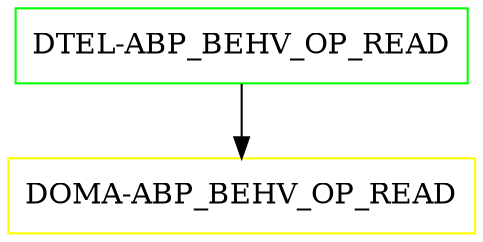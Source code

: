 digraph G {
  "DTEL-ABP_BEHV_OP_READ" [shape=box,color=green];
  "DOMA-ABP_BEHV_OP_READ" [shape=box,color=yellow,URL="./DOMA_ABP_BEHV_OP_READ.html"];
  "DTEL-ABP_BEHV_OP_READ" -> "DOMA-ABP_BEHV_OP_READ";
}
